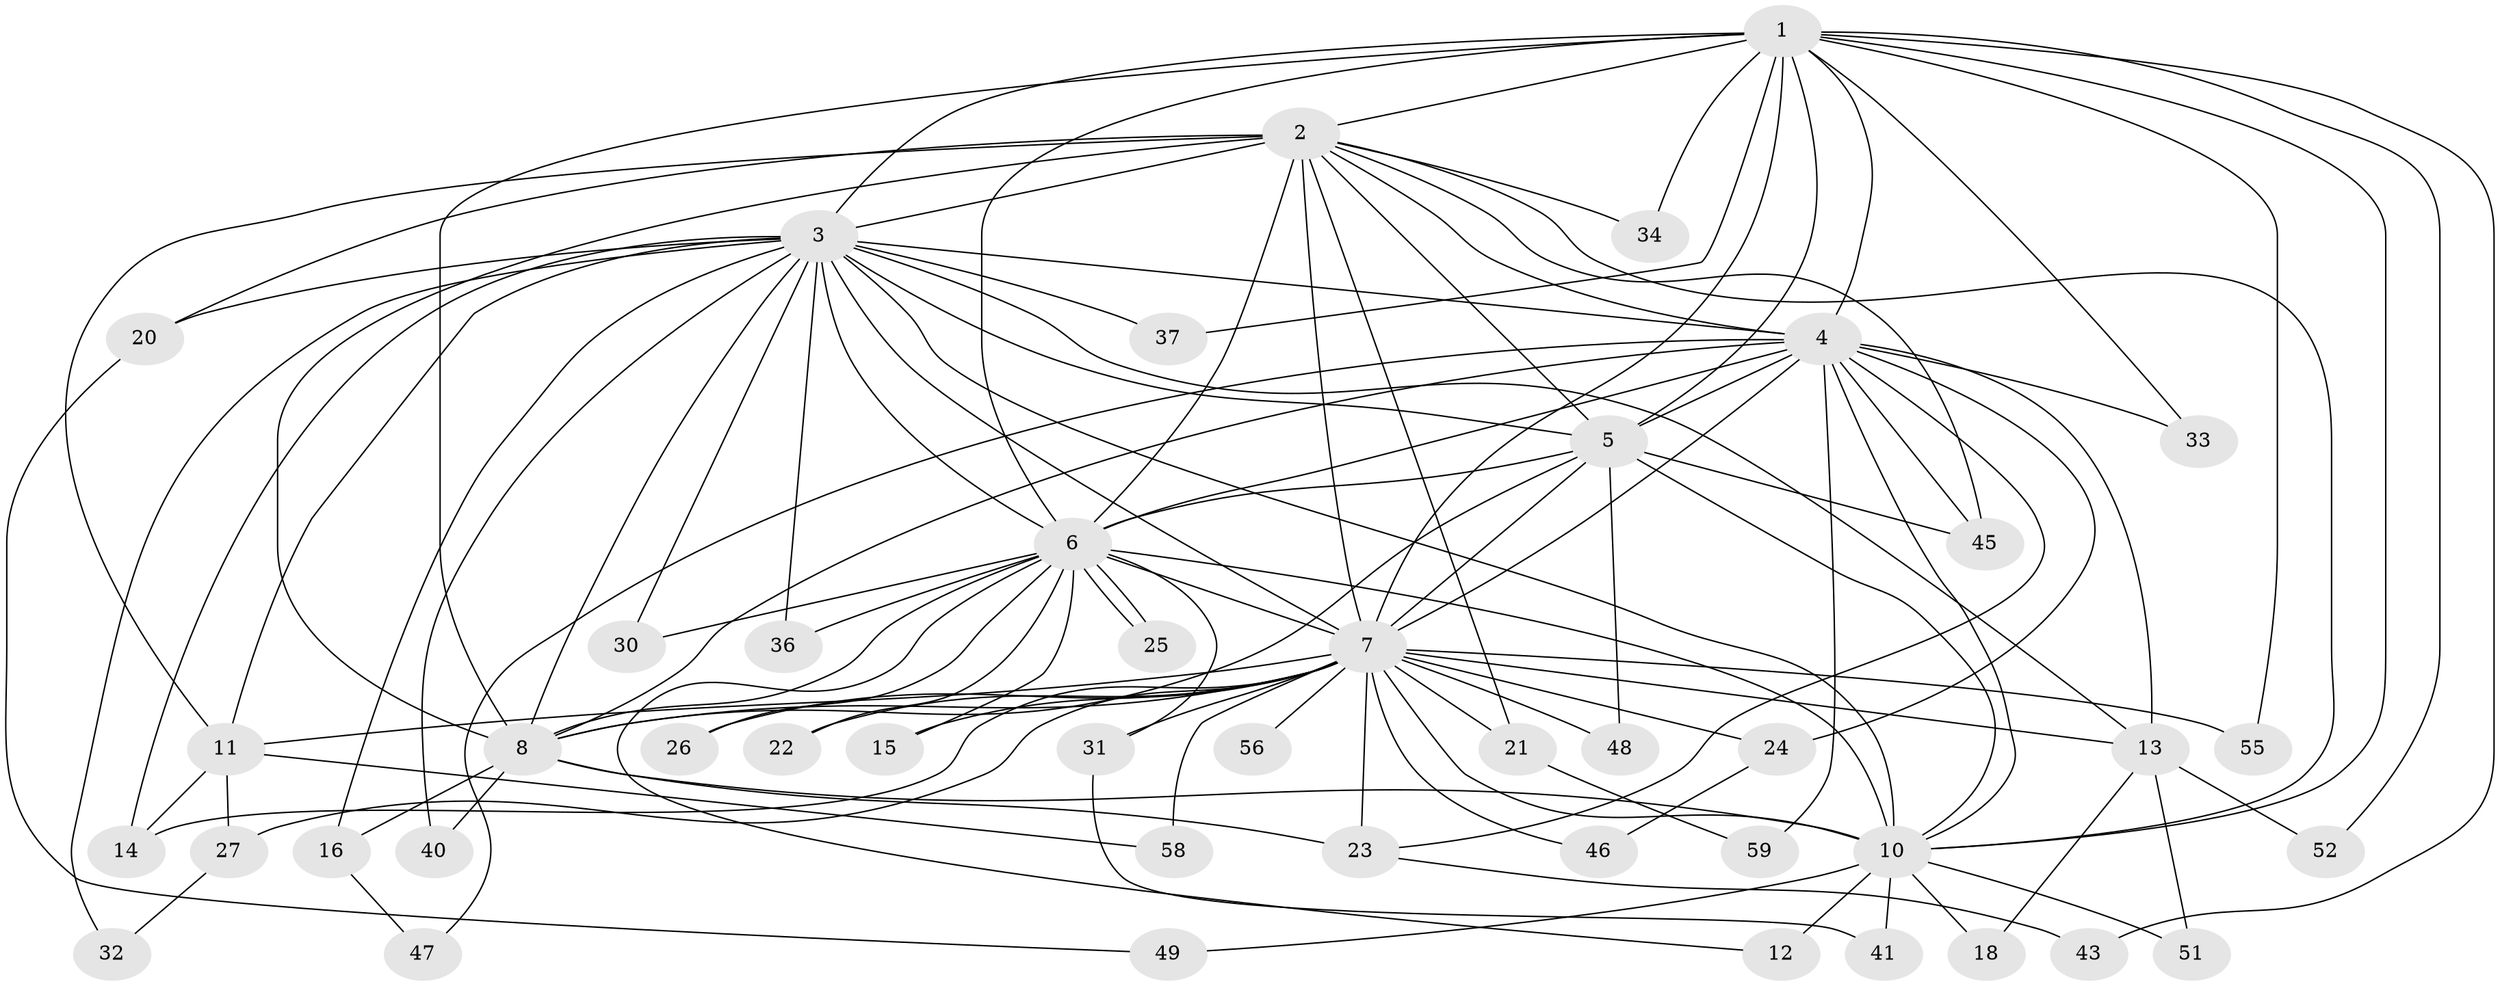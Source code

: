 // original degree distribution, {17: 0.03278688524590164, 16: 0.03278688524590164, 20: 0.03278688524590164, 12: 0.01639344262295082, 15: 0.01639344262295082, 14: 0.01639344262295082, 23: 0.01639344262295082, 6: 0.03278688524590164, 3: 0.19672131147540983, 2: 0.5901639344262295, 4: 0.01639344262295082}
// Generated by graph-tools (version 1.1) at 2025/41/03/06/25 10:41:40]
// undirected, 45 vertices, 112 edges
graph export_dot {
graph [start="1"]
  node [color=gray90,style=filled];
  1 [super="+53"];
  2 [super="+35"];
  3 [super="+28"];
  4 [super="+50"];
  5 [super="+42"];
  6 [super="+17"];
  7 [super="+9"];
  8 [super="+29"];
  10 [super="+57"];
  11 [super="+39"];
  12;
  13 [super="+38"];
  14 [super="+44"];
  15;
  16 [super="+19"];
  18;
  20;
  21;
  22;
  23 [super="+61"];
  24;
  25;
  26;
  27;
  30;
  31;
  32;
  33;
  34;
  36;
  37;
  40;
  41 [super="+60"];
  43;
  45 [super="+54"];
  46;
  47;
  48;
  49;
  51;
  52;
  55;
  56;
  58;
  59;
  1 -- 2;
  1 -- 3;
  1 -- 4;
  1 -- 5;
  1 -- 6;
  1 -- 7 [weight=2];
  1 -- 8 [weight=3];
  1 -- 10;
  1 -- 33;
  1 -- 34;
  1 -- 37;
  1 -- 43;
  1 -- 52;
  1 -- 55;
  2 -- 3 [weight=2];
  2 -- 4;
  2 -- 5;
  2 -- 6;
  2 -- 7 [weight=3];
  2 -- 8;
  2 -- 10;
  2 -- 11;
  2 -- 20;
  2 -- 21;
  2 -- 34;
  2 -- 45;
  3 -- 4;
  3 -- 5;
  3 -- 6;
  3 -- 7 [weight=2];
  3 -- 8;
  3 -- 10;
  3 -- 11;
  3 -- 14;
  3 -- 16 [weight=2];
  3 -- 20;
  3 -- 32;
  3 -- 36;
  3 -- 37;
  3 -- 40;
  3 -- 30;
  3 -- 13;
  4 -- 5;
  4 -- 6;
  4 -- 7 [weight=3];
  4 -- 8;
  4 -- 10;
  4 -- 13;
  4 -- 23;
  4 -- 24;
  4 -- 33;
  4 -- 47;
  4 -- 59;
  4 -- 45;
  5 -- 6 [weight=2];
  5 -- 7 [weight=2];
  5 -- 8;
  5 -- 10;
  5 -- 45;
  5 -- 48;
  6 -- 7 [weight=3];
  6 -- 8;
  6 -- 10;
  6 -- 12;
  6 -- 15;
  6 -- 22;
  6 -- 25;
  6 -- 25;
  6 -- 26;
  6 -- 30;
  6 -- 31;
  6 -- 36;
  7 -- 8 [weight=2];
  7 -- 10 [weight=2];
  7 -- 26;
  7 -- 56 [weight=2];
  7 -- 58;
  7 -- 13;
  7 -- 15;
  7 -- 21;
  7 -- 22;
  7 -- 23;
  7 -- 24;
  7 -- 27;
  7 -- 31;
  7 -- 46;
  7 -- 48;
  7 -- 55;
  7 -- 11;
  7 -- 14;
  8 -- 10;
  8 -- 16;
  8 -- 23;
  8 -- 40;
  10 -- 12 [weight=2];
  10 -- 18;
  10 -- 41 [weight=2];
  10 -- 49;
  10 -- 51;
  11 -- 14;
  11 -- 27;
  11 -- 58;
  13 -- 18;
  13 -- 51;
  13 -- 52;
  16 -- 47;
  20 -- 49;
  21 -- 59;
  23 -- 43;
  24 -- 46;
  27 -- 32;
  31 -- 41;
}
